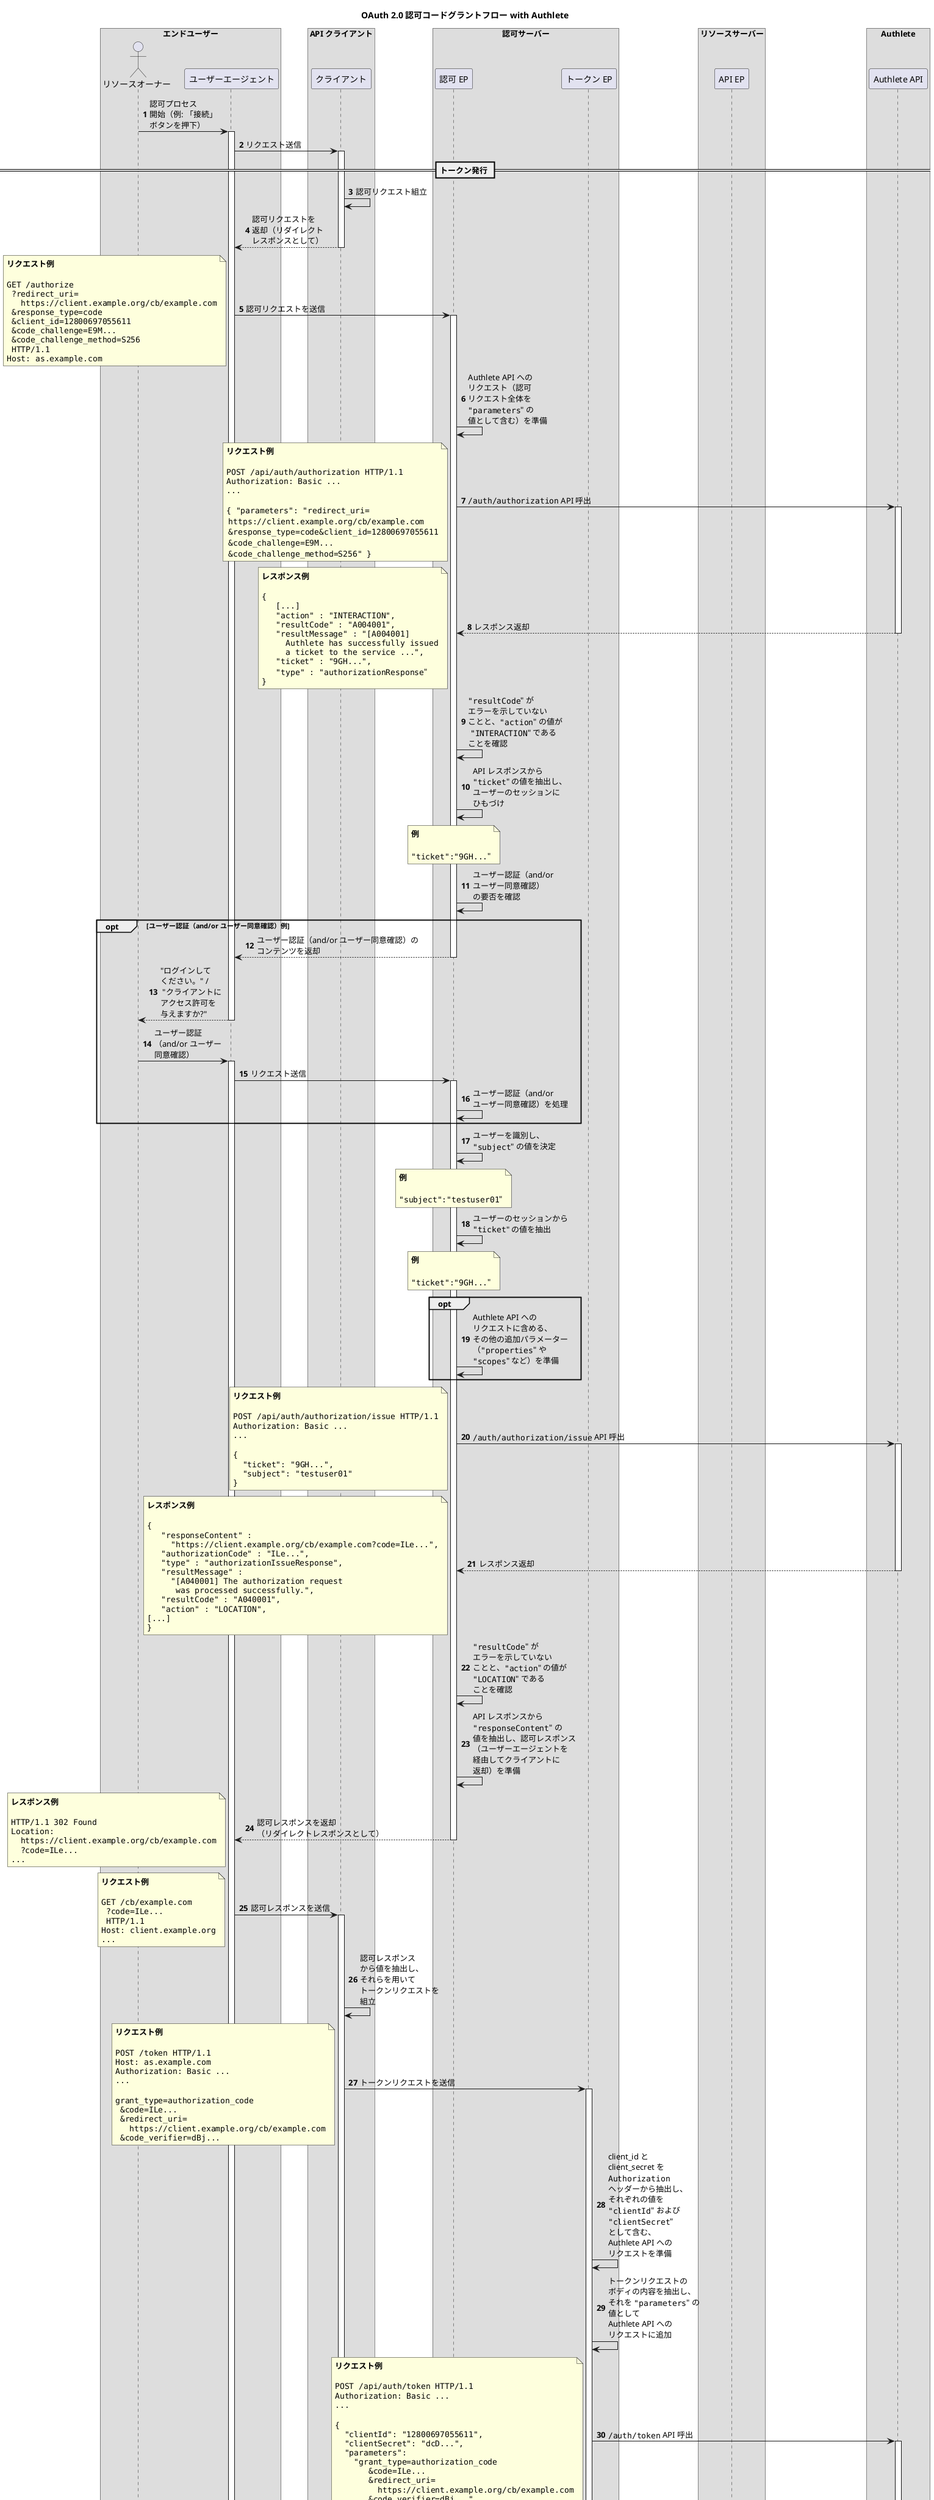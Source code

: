 @startuml
' skinparam backgroundColor #EEEBDC
' skinparam monochrome true
autonumber

title OAuth 2.0 認可コードグラントフロー with Authlete

box "エンドユーザー"
    actor "リソースオーナー" as RO
    participant "ユーザーエージェント" as UA
end box

box "API クライアント"
    participant "クライアント" as Client
end box

box "認可サーバー"
    participant "認可 EP" as AuthzEP
    participant "トークン EP" as TokenEP
end box

box "リソースサーバー"
    participant "API EP" as RS
end box

box "Authlete"
    participant "Authlete API" as Authlete
end box

RO -> UA: 認可プロセス\n開始（例: 「接続」\nボタンを押下）
activate UA
UA -> Client: リクエスト送信
activate Client

== トークン発行 ==

Client -> Client: 認可リクエスト組立

Client --> UA: 認可リクエストを\n返却（リダイレクト\nレスポンスとして）
deactivate Client


UA -> AuthzEP: 認可リクエストを送信
activate AuthzEP

note left
**リクエスト例**

""GET /authorize""
"" ?redirect_uri=""
""   https://client.example.org/cb/example.com""
"" &response_type=code""
"" &client_id=12800697055611""
"" &code_challenge=E9M...""
"" &code_challenge_method=S256""
"" HTTP/1.1""
""Host: as.example.com""
end note

AuthzEP -> AuthzEP: Authlete API への\nリクエスト（認可\nリクエスト全体を \n"""parameters""" の\n値として含む）を準備

AuthzEP -> Authlete: ""/auth/authorization"" API 呼出
activate Authlete

note left
**リクエスト例**

""POST /api/auth/authorization HTTP/1.1""
""Authorization: Basic ...""
""...""

""{ "parameters": "redirect_uri=""
 ""https://client.example.org/cb/example.com""
 ""&response_type=code&client_id=12800697055611""
 ""&code_challenge=E9M...""
 ""&code_challenge_method=S256" }""
end note

Authlete --> AuthzEP: レスポンス返却
deactivate Authlete

note left
**レスポンス例**

""{""
""   [...]""
""   "action" : "INTERACTION",""
""   "resultCode" : "A004001",""
""   "resultMessage" : "[A004001]""
""     Authlete has successfully issued""
""     a ticket to the service ...",""
""   "ticket" : "9GH...",""
""   "type" : "authorizationResponse"""
""}""
end note

AuthzEP -> AuthzEP: """resultCode""" が\nエラーを示していない\nことと、"""action""" の値が\n """INTERACTION""" である\nことを確認

AuthzEP -> AuthzEP: API レスポンスから \n"""ticket""" の値を抽出し、\nユーザーのセッションに\nひもづけ

note over AuthzEP
**例**

"""ticket":"9GH..."""
end note

AuthzEP -> AuthzEP: ユーザー認証（and/or \nユーザー同意確認）\nの要否を確認

opt ユーザー認証（and/or ユーザー同意確認）例
  AuthzEP --> UA: ユーザー認証（and/or ユーザー同意確認）の\nコンテンツを返却
  deactivate AuthzEP
  UA --> RO: "ログインして\nください。" / \n "クライアントに\nアクセス許可を\n与えますか?"
  deactivate UA

  RO -> UA: ユーザー認証\n（and/or ユーザー\n同意確認）
  activate UA

  UA -> AuthzEP: リクエスト送信
  activate AuthzEP

AuthzEP -> AuthzEP: ユーザー認証（and/or \nユーザー同意確認）を処理

end

AuthzEP -> AuthzEP: ユーザーを識別し、\n"""subject""" の値を決定

note over AuthzEP
**例**

"""subject":"testuser01"""
end note

AuthzEP -> AuthzEP: ユーザーのセッションから \n"""ticket""" の値を抽出

note over AuthzEP
**例**

"""ticket":"9GH..."""
end note

opt
  AuthzEP -> AuthzEP: Authlete API への\nリクエストに含める、\nその他の追加パラメーター\n（"""properties""" や \n"""scopes""" など）を準備
end

AuthzEP -> Authlete: ""/auth/authorization/issue"" API 呼出
activate Authlete

note left
**リクエスト例**

""POST /api/auth/authorization/issue HTTP/1.1""
""Authorization: Basic ...""
""...""

""{ ""
""  "ticket": "9GH...", ""
""  "subject": "testuser01" ""
""} ""
end note

Authlete --> AuthzEP: レスポンス返却
deactivate Authlete

note left
**レスポンス例**

""{""
""   "responseContent" : ""
""     "https://client.example.org/cb/example.com?code=ILe...",""
""   "authorizationCode" : "ILe...",""
""   "type" : "authorizationIssueResponse",""
""   "resultMessage" : ""
""     "[A040001] The authorization request ""
""      was processed successfully.",""
""   "resultCode" : "A040001",""
""   "action" : "LOCATION",""
""[...]""
""}""
end note

AuthzEP -> AuthzEP: """resultCode""" が\nエラーを示していない\nことと、"""action""" の値が \n"""LOCATION""" である\nことを確認

AuthzEP -> AuthzEP: API レスポンスから \n"""responseContent""" の\n値を抽出し、認可レスポンス\n（ユーザーエージェントを\n経由してクライアントに\n返却）を準備

AuthzEP --> UA: 認可レスポンスを返却\n（リダイレクトレスポンスとして）
deactivate AuthzEP

note left
**レスポンス例**

""HTTP/1.1 302 Found""
""Location: ""
""  https://client.example.org/cb/example.com""
""  ?code=ILe...""
""...""
end note

UA -> Client: 認可レスポンスを送信
activate Client

note left
**リクエスト例**

""GET /cb/example.com""
"" ?code=ILe...""
"" HTTP/1.1""
""Host: client.example.org""
""...""
end note

Client -> Client: 認可レスポンス\nから値を抽出し、\nそれらを用いて\nトークンリクエストを\n組立

Client -> TokenEP: トークンリクエストを送信
activate TokenEP

note left
**リクエスト例**

""POST /token HTTP/1.1""
""Host: as.example.com""
""Authorization: Basic ...""
""...""

""grant_type=authorization_code""
"" &code=ILe...""
"" &redirect_uri=""
""   https://client.example.org/cb/example.com""
"" &code_verifier=dBj...""
end note

TokenEP -> TokenEP: client_id と \nclient_secret を \n""Authorization"" \nヘッダーから抽出し、\nそれぞれの値を \n"""clientId""" および \n"""clientSecret""" \nとして含む、\nAuthlete API への\nリクエストを準備

TokenEP -> TokenEP: トークンリクエストの\nボディの内容を抽出し、\nそれを """parameters""" の\n値として \nAuthlete API への\nリクエストに追加

TokenEP -> Authlete: ""/auth/token"" API 呼出
activate Authlete

note left
**リクエスト例**

""POST /api/auth/token HTTP/1.1""
""Authorization: Basic ...""
""...""

""{""
""  "clientId": "12800697055611",""
""  "clientSecret": "dcD...", ""
""  "parameters": ""
""    "grant_type=authorization_code""
""       &code=ILe...""
""       &redirect_uri=""
""         https://client.example.org/cb/example.com""
""       &code_verifier=dBj..." ""
""}""
end note

Authlete --> TokenEP: レスポンス返却
deactivate Authlete

note left
**レスポンス例**

""{""
""   "action" : "OK",""
""   "grantType" : "AUTHORIZATION_CODE",""
""   "subject" : "testuser01",""
""   "type" : "tokenResponse",""
""   "refreshToken" : "xpW...",""
""   "accessToken" : "0ns...",""
""   "responseContent" : ""
""     "{\"access_token\":\"0ns...\",""
""      \"refresh_token\":\"xpW...\",""
""      \"scope\":null,""
""      \"token_type\":\"Bearer\",""
""      \"expires_in\":86400}",""
""   "resultCode" : "A050001",""
""   "resultMessage" : "[A050001] The token request""
""     (grant_type=authorization_code) was processed""
""     successfully.",""
""[...]""
""}""
end note

TokenEP -> TokenEP: """resultCode""" が\nエラーを示していない\nことと、"""action""" の値が \n"""OK""" であることを確認

TokenEP -> TokenEP: API レスポンスから \n"""responseContent""" \nの値を抽出し、 \nクライアントへの\nトークンレスポンスを\n準備

TokenEP --> Client: トークンレスポンスを返却
deactivate TokenEP

note left
**レスポンス例**

""{""
""  "access_token":"0ns...",""
""  "refresh_token":"xpW...",""
""  "scope":null,""
""  "token_type":"Bearer",""
""  "expires_in":86400""
""}""
end note

Client --> UA: レスポンス返却
deactivate Client
UA --> RO: 認可プロセス\n完了
deactivate UA

...

== トークン検証 ==

Client -> RS: アクセストークン付き API リクエスト送信
activate Client
activate RS

note left
**リクエスト例**

""GET /items/12345 HTTP/1.1""
""Host: api.example.com""
""Authorization: Bearer 0ns...""
end note

RS -> RS: ""Authorization"" \nヘッダーから値を抽出し、\nそれを """token""" の値\nとして含む、\nAuthlete API への\nリクエストを準備

note over RS
**Example**

"""token": "0ns..."""
end note
		
RS -> Authlete: ""/auth/introspection"" API 呼出
activate Authlete

note left
**リクエスト例**

""POST /api/auth/introspection HTTP/1.1""
""Authorization: Basic ...""
""...""

""{"token": "0ns..."}""
end note

Authlete --> RS: レスポンス返却
deactivate Authlete

note left
**レスポンス例**

""{""
""   "type" : "introspectionResponse",""
""   "resultCode" : "A056001",""
""   "responseContent" : "Bearer error=\"invalid_request\"",""
""   "action" : "OK",""
""   "subject" : "testuser01",""
""   "expiresAt" : 1558510744000,""
""   "existent" : true,""
""   "resultMessage" : "[A056001] The access token is valid.",""
""   "clientId" : 12800697055611,""
""...""
""}""
end note

RS -> RS: """resultCode""" が\nエラーを示していない\nことと、"""action""" の値が \n"""OK""" であることを確認

RS -> RS: トークンにひもづく値\n（"""subject""" や \n"""clientId"""、さらに\n場合によっては \n"""properties""" や \n"""scopes""" なども）\nを抽出し、クライアントが\n有するアクセス権限を判断

RS --> Client: API レスポンス返却
deactivate RS
deactivate Client

@enduml
